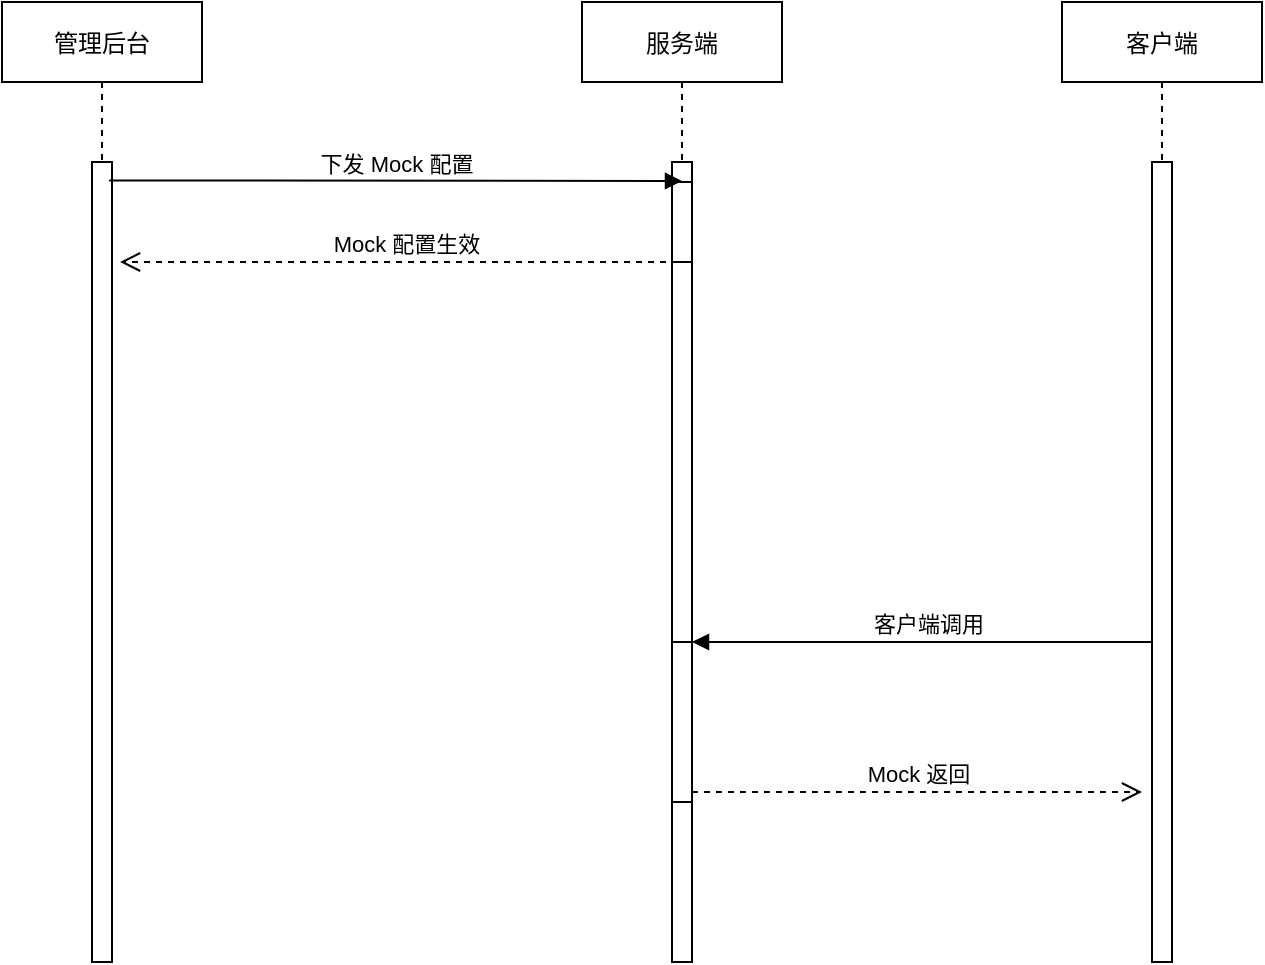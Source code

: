 <mxfile version="21.6.9" type="github">
  <diagram name="第 1 页" id="1ah4ggXwa2gzJ-edYqb1">
    <mxGraphModel dx="1562" dy="830" grid="1" gridSize="10" guides="1" tooltips="1" connect="1" arrows="1" fold="1" page="1" pageScale="1" pageWidth="827" pageHeight="1169" math="0" shadow="0">
      <root>
        <mxCell id="0" />
        <mxCell id="1" parent="0" />
        <mxCell id="IUW2LOTJQMZ6sZd0ZRnb-27" value="管理后台" style="shape=umlLifeline;perimeter=lifelinePerimeter;container=1;collapsible=0;recursiveResize=0;rounded=0;shadow=0;strokeWidth=1;" vertex="1" parent="1">
          <mxGeometry x="70" y="80" width="100" height="480" as="geometry" />
        </mxCell>
        <mxCell id="IUW2LOTJQMZ6sZd0ZRnb-28" value="" style="points=[];perimeter=orthogonalPerimeter;rounded=0;shadow=0;strokeWidth=1;" vertex="1" parent="IUW2LOTJQMZ6sZd0ZRnb-27">
          <mxGeometry x="45" y="80" width="10" height="400" as="geometry" />
        </mxCell>
        <mxCell id="IUW2LOTJQMZ6sZd0ZRnb-30" value="服务端" style="shape=umlLifeline;perimeter=lifelinePerimeter;container=1;collapsible=0;recursiveResize=0;rounded=0;shadow=0;strokeWidth=1;" vertex="1" parent="1">
          <mxGeometry x="360" y="80" width="100" height="480" as="geometry" />
        </mxCell>
        <mxCell id="IUW2LOTJQMZ6sZd0ZRnb-31" value="" style="points=[];perimeter=orthogonalPerimeter;rounded=0;shadow=0;strokeWidth=1;" vertex="1" parent="IUW2LOTJQMZ6sZd0ZRnb-30">
          <mxGeometry x="45" y="80" width="10" height="400" as="geometry" />
        </mxCell>
        <mxCell id="IUW2LOTJQMZ6sZd0ZRnb-35" value="" style="html=1;points=[];perimeter=orthogonalPerimeter;outlineConnect=0;targetShapes=umlLifeline;portConstraint=eastwest;newEdgeStyle={&quot;edgeStyle&quot;:&quot;elbowEdgeStyle&quot;,&quot;elbow&quot;:&quot;vertical&quot;,&quot;curved&quot;:0,&quot;rounded&quot;:0};" vertex="1" parent="IUW2LOTJQMZ6sZd0ZRnb-30">
          <mxGeometry x="45" y="90" width="10" height="40" as="geometry" />
        </mxCell>
        <mxCell id="IUW2LOTJQMZ6sZd0ZRnb-44" value="" style="html=1;points=[];perimeter=orthogonalPerimeter;outlineConnect=0;targetShapes=umlLifeline;portConstraint=eastwest;newEdgeStyle={&quot;edgeStyle&quot;:&quot;elbowEdgeStyle&quot;,&quot;elbow&quot;:&quot;vertical&quot;,&quot;curved&quot;:0,&quot;rounded&quot;:0};" vertex="1" parent="IUW2LOTJQMZ6sZd0ZRnb-30">
          <mxGeometry x="45" y="320" width="10" height="80" as="geometry" />
        </mxCell>
        <mxCell id="IUW2LOTJQMZ6sZd0ZRnb-45" value="客户端调用" style="html=1;verticalAlign=bottom;endArrow=block;edgeStyle=elbowEdgeStyle;elbow=vertical;curved=0;rounded=0;" edge="1" target="IUW2LOTJQMZ6sZd0ZRnb-44" parent="IUW2LOTJQMZ6sZd0ZRnb-30">
          <mxGeometry relative="1" as="geometry">
            <mxPoint x="290" y="320" as="sourcePoint" />
          </mxGeometry>
        </mxCell>
        <mxCell id="IUW2LOTJQMZ6sZd0ZRnb-46" value="Mock 返回" style="html=1;verticalAlign=bottom;endArrow=open;dashed=1;endSize=8;edgeStyle=elbowEdgeStyle;elbow=vertical;curved=0;rounded=0;" edge="1" source="IUW2LOTJQMZ6sZd0ZRnb-44" parent="IUW2LOTJQMZ6sZd0ZRnb-30">
          <mxGeometry relative="1" as="geometry">
            <mxPoint x="280" y="395" as="targetPoint" />
          </mxGeometry>
        </mxCell>
        <mxCell id="IUW2LOTJQMZ6sZd0ZRnb-32" value="客户端" style="shape=umlLifeline;perimeter=lifelinePerimeter;container=1;collapsible=0;recursiveResize=0;rounded=0;shadow=0;strokeWidth=1;" vertex="1" parent="1">
          <mxGeometry x="600" y="80" width="100" height="480" as="geometry" />
        </mxCell>
        <mxCell id="IUW2LOTJQMZ6sZd0ZRnb-33" value="" style="points=[];perimeter=orthogonalPerimeter;rounded=0;shadow=0;strokeWidth=1;" vertex="1" parent="IUW2LOTJQMZ6sZd0ZRnb-32">
          <mxGeometry x="45" y="80" width="10" height="400" as="geometry" />
        </mxCell>
        <mxCell id="IUW2LOTJQMZ6sZd0ZRnb-36" value="下发 Mock 配置" style="html=1;verticalAlign=bottom;endArrow=block;edgeStyle=elbowEdgeStyle;elbow=vertical;curved=0;rounded=0;exitX=0.86;exitY=0.023;exitDx=0;exitDy=0;exitPerimeter=0;" edge="1" target="IUW2LOTJQMZ6sZd0ZRnb-35" parent="1" source="IUW2LOTJQMZ6sZd0ZRnb-28">
          <mxGeometry x="-0.001" relative="1" as="geometry">
            <mxPoint x="130" y="170" as="sourcePoint" />
            <mxPoint as="offset" />
          </mxGeometry>
        </mxCell>
        <mxCell id="IUW2LOTJQMZ6sZd0ZRnb-37" value="Mock 配置生效" style="html=1;verticalAlign=bottom;endArrow=open;dashed=1;endSize=8;edgeStyle=elbowEdgeStyle;elbow=horizontal;curved=0;rounded=0;" edge="1" parent="1">
          <mxGeometry relative="1" as="geometry">
            <mxPoint x="129" y="210" as="targetPoint" />
            <mxPoint x="414" y="210" as="sourcePoint" />
          </mxGeometry>
        </mxCell>
      </root>
    </mxGraphModel>
  </diagram>
</mxfile>
